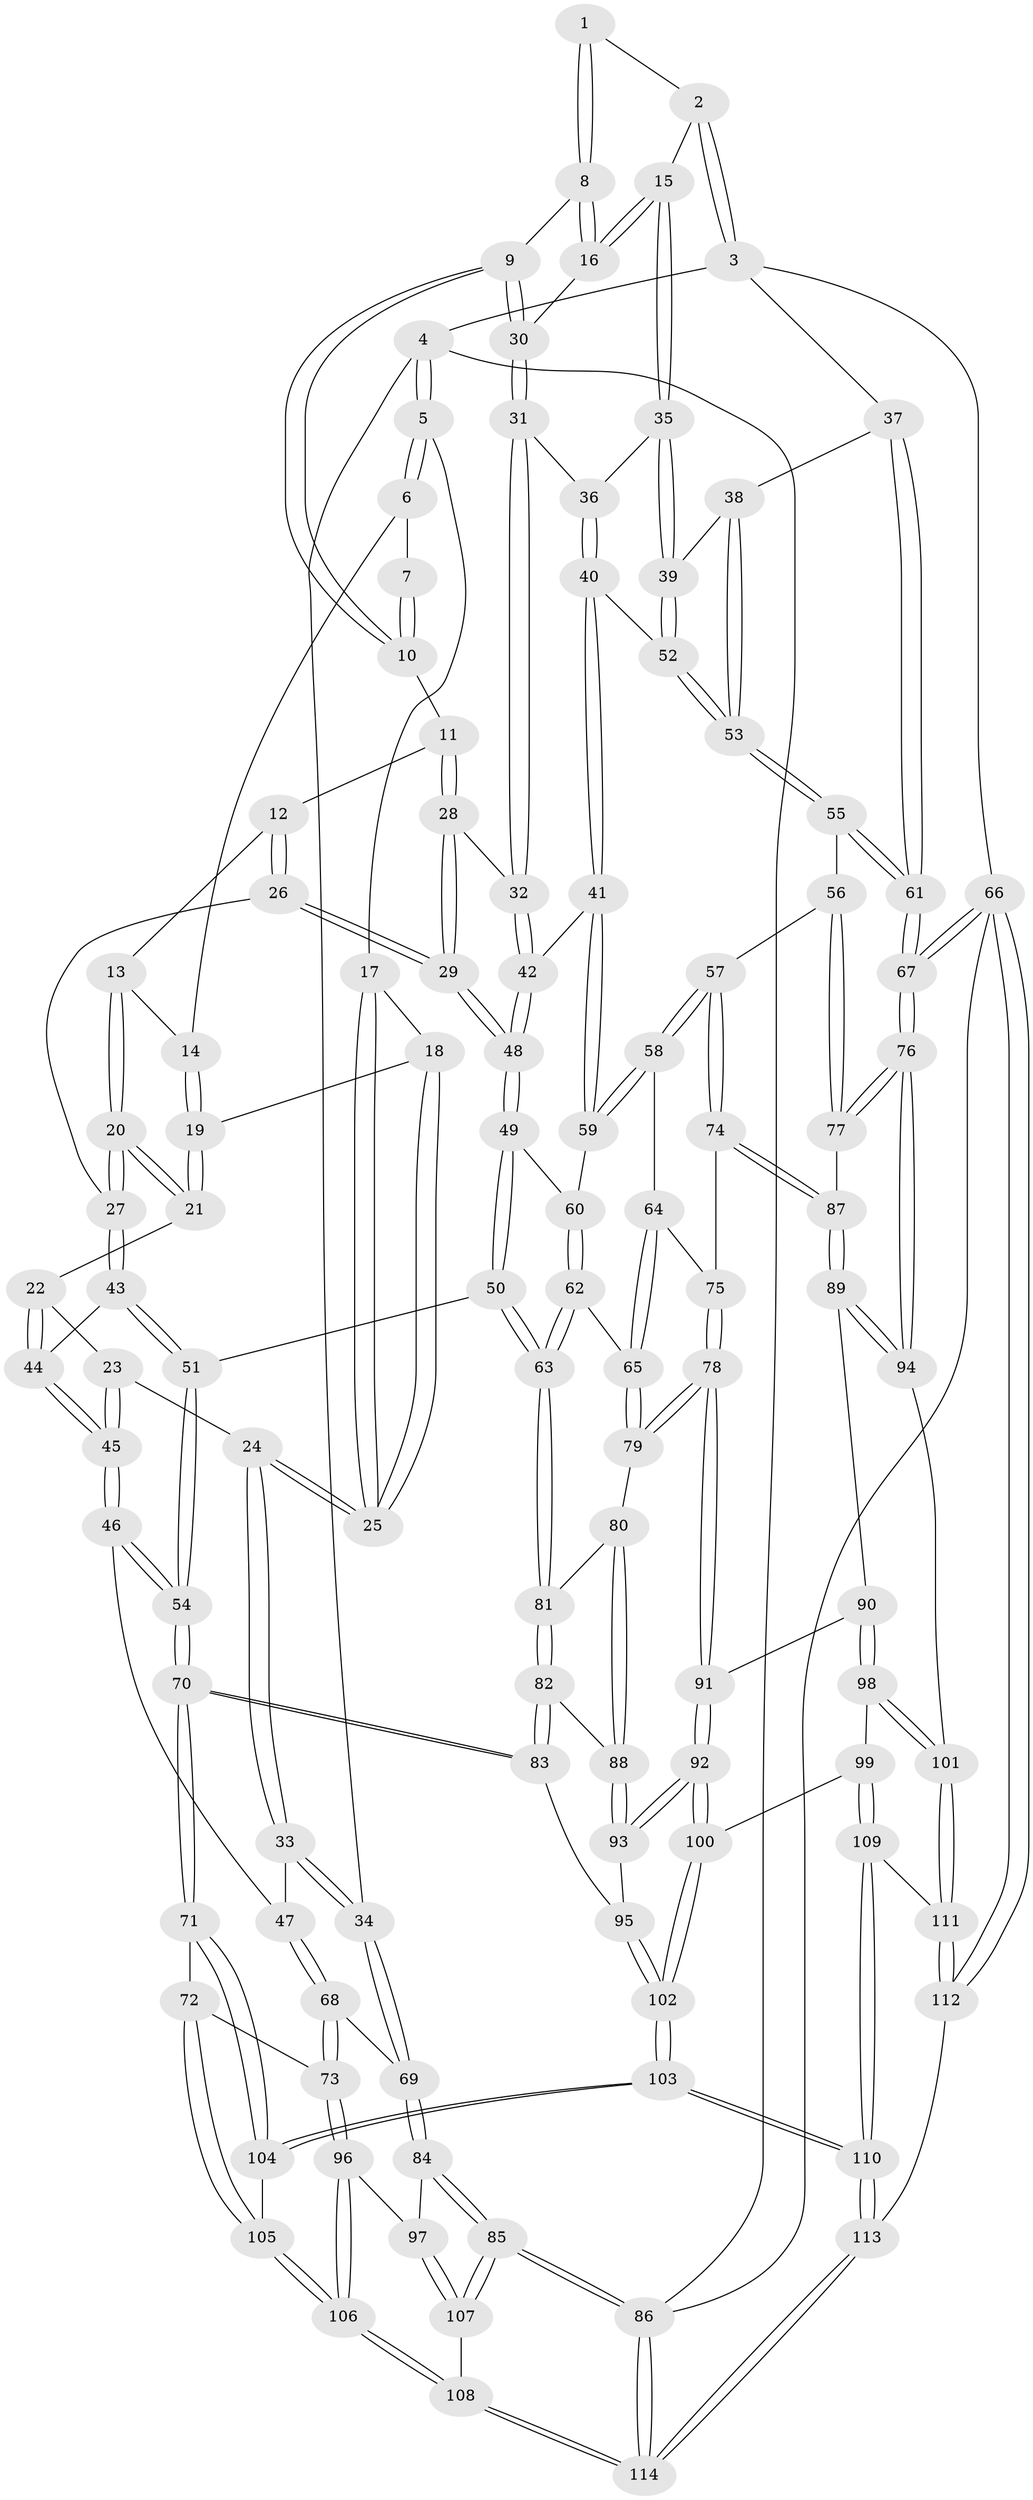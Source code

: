 // Generated by graph-tools (version 1.1) at 2025/38/03/09/25 02:38:53]
// undirected, 114 vertices, 282 edges
graph export_dot {
graph [start="1"]
  node [color=gray90,style=filled];
  1 [pos="+0.74490849134382+0"];
  2 [pos="+0.980585641395614+0"];
  3 [pos="+1+0"];
  4 [pos="+0+0"];
  5 [pos="+0+0"];
  6 [pos="+0.3819503687031571+0"];
  7 [pos="+0.4086923307683414+0"];
  8 [pos="+0.6918156875485979+0.06419748876863138"];
  9 [pos="+0.6230619198271873+0.1287428965898075"];
  10 [pos="+0.600280281386661+0.12946348910196961"];
  11 [pos="+0.5710675146197363+0.14188055844569974"];
  12 [pos="+0.4658086752135527+0.10571784406311198"];
  13 [pos="+0.4163688490905247+0.023773481337855305"];
  14 [pos="+0.3789214003543919+0"];
  15 [pos="+0.8146456801797565+0.17959272424506229"];
  16 [pos="+0.8030435105287711+0.1705545381956498"];
  17 [pos="+0+0"];
  18 [pos="+0.23543640292956056+0.10917732640892874"];
  19 [pos="+0.28047283277477403+0.09538734800428895"];
  20 [pos="+0.35097860346497545+0.21643187430513816"];
  21 [pos="+0.31812826631183266+0.1964691962141787"];
  22 [pos="+0.20255166065995048+0.2206144302358905"];
  23 [pos="+0.18107595167282223+0.2169078710518294"];
  24 [pos="+0.14131310240122164+0.18544890098436684"];
  25 [pos="+0.1410717147197404+0.1803059300166318"];
  26 [pos="+0.4242545486959597+0.25115573919327994"];
  27 [pos="+0.37314948646047114+0.24423514993272866"];
  28 [pos="+0.5198737717566313+0.23226985190096136"];
  29 [pos="+0.46482360355274527+0.27598992708332387"];
  30 [pos="+0.6479328800749695+0.1931049497429819"];
  31 [pos="+0.6555274424103529+0.22600702615345844"];
  32 [pos="+0.6303505170569426+0.2585207374626728"];
  33 [pos="+0.10002850731670113+0.22179027419579309"];
  34 [pos="+0+0.3450832900905468"];
  35 [pos="+0.8407952264961137+0.22823927147132383"];
  36 [pos="+0.6609399685387446+0.2281004317097249"];
  37 [pos="+1+0.06450490484703755"];
  38 [pos="+0.9544724533509268+0.22922620728491436"];
  39 [pos="+0.8450582927160332+0.23269421573201562"];
  40 [pos="+0.7565911750330347+0.3639847361144721"];
  41 [pos="+0.7465989118302516+0.37301054163816266"];
  42 [pos="+0.615536974687005+0.345251673266331"];
  43 [pos="+0.32335312713989517+0.305241615392219"];
  44 [pos="+0.2801142231522297+0.31711116496638164"];
  45 [pos="+0.18630416083082413+0.4013844179477571"];
  46 [pos="+0.17242533882889968+0.42834861738616725"];
  47 [pos="+0.14122152589612658+0.4367879937765915"];
  48 [pos="+0.5125371832358491+0.39523877028612237"];
  49 [pos="+0.5102854074189833+0.4038203807597316"];
  50 [pos="+0.46791096220152406+0.4800235905455683"];
  51 [pos="+0.38039349984997034+0.49685934320452296"];
  52 [pos="+0.7804966576190273+0.3501568603002481"];
  53 [pos="+0.9360498653052353+0.4645751574023242"];
  54 [pos="+0.35222103156591766+0.511780281771035"];
  55 [pos="+0.9497719122687556+0.4936921927375267"];
  56 [pos="+0.9469092572692229+0.4956958034970419"];
  57 [pos="+0.8375384582662261+0.5580477432983095"];
  58 [pos="+0.7540139040804827+0.4910519677199013"];
  59 [pos="+0.7319072679387559+0.45642203662567726"];
  60 [pos="+0.6860578119431884+0.47254269855014636"];
  61 [pos="+1+0.5482962849600779"];
  62 [pos="+0.6326452943805086+0.5411797569119862"];
  63 [pos="+0.49717063529993455+0.5173776325901115"];
  64 [pos="+0.6969181068875431+0.5688026737513534"];
  65 [pos="+0.6552713902344669+0.5763656724401347"];
  66 [pos="+1+1"];
  67 [pos="+1+0.8403543434503195"];
  68 [pos="+0.08365738419869877+0.46518772075837167"];
  69 [pos="+0+0.43702456820845104"];
  70 [pos="+0.2946840218729117+0.6880710129264774"];
  71 [pos="+0.2879509334618508+0.6931220208890787"];
  72 [pos="+0.22545479885284142+0.7091443371814776"];
  73 [pos="+0.18000699422571365+0.7096998208519558"];
  74 [pos="+0.8225791833064953+0.6066549521325826"];
  75 [pos="+0.731706916462224+0.5973421681156903"];
  76 [pos="+1+0.7859498713171645"];
  77 [pos="+0.929655417925697+0.6678003907470664"];
  78 [pos="+0.6606487295518522+0.6610076624275498"];
  79 [pos="+0.6477089897673554+0.6416350108081039"];
  80 [pos="+0.5751261228919611+0.6293952758260172"];
  81 [pos="+0.5022597806412137+0.5381157346222496"];
  82 [pos="+0.48072614642249356+0.6545277691663551"];
  83 [pos="+0.4330902726509283+0.7211130644518723"];
  84 [pos="+0+0.5018095432978515"];
  85 [pos="+0+0.9656828933172554"];
  86 [pos="+0+1"];
  87 [pos="+0.822624081983249+0.6113706788808861"];
  88 [pos="+0.55298253205307+0.6803813154374412"];
  89 [pos="+0.8033796888411281+0.6666469168658182"];
  90 [pos="+0.716998225003598+0.7172015235029351"];
  91 [pos="+0.6733852401221795+0.6960828295106939"];
  92 [pos="+0.5770602831264697+0.7525951035499847"];
  93 [pos="+0.5650410231186089+0.7431037912877707"];
  94 [pos="+0.8943834644929316+0.7852636309544168"];
  95 [pos="+0.43973784607957195+0.7283280797053007"];
  96 [pos="+0.16091900687385544+0.723021509509209"];
  97 [pos="+0.1516844329636293+0.7281455222669917"];
  98 [pos="+0.7191143858013899+0.7307363343211527"];
  99 [pos="+0.6447967198841917+0.8514046410788283"];
  100 [pos="+0.5777515646726554+0.7722731197627708"];
  101 [pos="+0.7967770910598251+0.8531347624481979"];
  102 [pos="+0.4666271746130965+0.8917258374478316"];
  103 [pos="+0.45950184948441236+0.9205514981201322"];
  104 [pos="+0.36073192770816254+0.87164586225657"];
  105 [pos="+0.2633268329962624+0.9111182743967308"];
  106 [pos="+0.23041497598438168+0.954249179551568"];
  107 [pos="+0.14516895521808687+0.7341090026563197"];
  108 [pos="+0.14000938311204522+1"];
  109 [pos="+0.649310135921608+0.8705188493365195"];
  110 [pos="+0.48367828645093597+0.98228766422423"];
  111 [pos="+0.7682538772241319+0.9251107494061012"];
  112 [pos="+0.8570088821133753+1"];
  113 [pos="+0.478416344965318+1"];
  114 [pos="+0.07671046735275365+1"];
  1 -- 2;
  1 -- 8;
  1 -- 8;
  2 -- 3;
  2 -- 3;
  2 -- 15;
  3 -- 4;
  3 -- 37;
  3 -- 66;
  4 -- 5;
  4 -- 5;
  4 -- 34;
  4 -- 86;
  5 -- 6;
  5 -- 6;
  5 -- 17;
  6 -- 7;
  6 -- 14;
  7 -- 10;
  7 -- 10;
  8 -- 9;
  8 -- 16;
  8 -- 16;
  9 -- 10;
  9 -- 10;
  9 -- 30;
  9 -- 30;
  10 -- 11;
  11 -- 12;
  11 -- 28;
  11 -- 28;
  12 -- 13;
  12 -- 26;
  12 -- 26;
  13 -- 14;
  13 -- 20;
  13 -- 20;
  14 -- 19;
  14 -- 19;
  15 -- 16;
  15 -- 16;
  15 -- 35;
  15 -- 35;
  16 -- 30;
  17 -- 18;
  17 -- 25;
  17 -- 25;
  18 -- 19;
  18 -- 25;
  18 -- 25;
  19 -- 21;
  19 -- 21;
  20 -- 21;
  20 -- 21;
  20 -- 27;
  20 -- 27;
  21 -- 22;
  22 -- 23;
  22 -- 44;
  22 -- 44;
  23 -- 24;
  23 -- 45;
  23 -- 45;
  24 -- 25;
  24 -- 25;
  24 -- 33;
  24 -- 33;
  26 -- 27;
  26 -- 29;
  26 -- 29;
  27 -- 43;
  27 -- 43;
  28 -- 29;
  28 -- 29;
  28 -- 32;
  29 -- 48;
  29 -- 48;
  30 -- 31;
  30 -- 31;
  31 -- 32;
  31 -- 32;
  31 -- 36;
  32 -- 42;
  32 -- 42;
  33 -- 34;
  33 -- 34;
  33 -- 47;
  34 -- 69;
  34 -- 69;
  35 -- 36;
  35 -- 39;
  35 -- 39;
  36 -- 40;
  36 -- 40;
  37 -- 38;
  37 -- 61;
  37 -- 61;
  38 -- 39;
  38 -- 53;
  38 -- 53;
  39 -- 52;
  39 -- 52;
  40 -- 41;
  40 -- 41;
  40 -- 52;
  41 -- 42;
  41 -- 59;
  41 -- 59;
  42 -- 48;
  42 -- 48;
  43 -- 44;
  43 -- 51;
  43 -- 51;
  44 -- 45;
  44 -- 45;
  45 -- 46;
  45 -- 46;
  46 -- 47;
  46 -- 54;
  46 -- 54;
  47 -- 68;
  47 -- 68;
  48 -- 49;
  48 -- 49;
  49 -- 50;
  49 -- 50;
  49 -- 60;
  50 -- 51;
  50 -- 63;
  50 -- 63;
  51 -- 54;
  51 -- 54;
  52 -- 53;
  52 -- 53;
  53 -- 55;
  53 -- 55;
  54 -- 70;
  54 -- 70;
  55 -- 56;
  55 -- 61;
  55 -- 61;
  56 -- 57;
  56 -- 77;
  56 -- 77;
  57 -- 58;
  57 -- 58;
  57 -- 74;
  57 -- 74;
  58 -- 59;
  58 -- 59;
  58 -- 64;
  59 -- 60;
  60 -- 62;
  60 -- 62;
  61 -- 67;
  61 -- 67;
  62 -- 63;
  62 -- 63;
  62 -- 65;
  63 -- 81;
  63 -- 81;
  64 -- 65;
  64 -- 65;
  64 -- 75;
  65 -- 79;
  65 -- 79;
  66 -- 67;
  66 -- 67;
  66 -- 112;
  66 -- 112;
  66 -- 86;
  67 -- 76;
  67 -- 76;
  68 -- 69;
  68 -- 73;
  68 -- 73;
  69 -- 84;
  69 -- 84;
  70 -- 71;
  70 -- 71;
  70 -- 83;
  70 -- 83;
  71 -- 72;
  71 -- 104;
  71 -- 104;
  72 -- 73;
  72 -- 105;
  72 -- 105;
  73 -- 96;
  73 -- 96;
  74 -- 75;
  74 -- 87;
  74 -- 87;
  75 -- 78;
  75 -- 78;
  76 -- 77;
  76 -- 77;
  76 -- 94;
  76 -- 94;
  77 -- 87;
  78 -- 79;
  78 -- 79;
  78 -- 91;
  78 -- 91;
  79 -- 80;
  80 -- 81;
  80 -- 88;
  80 -- 88;
  81 -- 82;
  81 -- 82;
  82 -- 83;
  82 -- 83;
  82 -- 88;
  83 -- 95;
  84 -- 85;
  84 -- 85;
  84 -- 97;
  85 -- 86;
  85 -- 86;
  85 -- 107;
  85 -- 107;
  86 -- 114;
  86 -- 114;
  87 -- 89;
  87 -- 89;
  88 -- 93;
  88 -- 93;
  89 -- 90;
  89 -- 94;
  89 -- 94;
  90 -- 91;
  90 -- 98;
  90 -- 98;
  91 -- 92;
  91 -- 92;
  92 -- 93;
  92 -- 93;
  92 -- 100;
  92 -- 100;
  93 -- 95;
  94 -- 101;
  95 -- 102;
  95 -- 102;
  96 -- 97;
  96 -- 106;
  96 -- 106;
  97 -- 107;
  97 -- 107;
  98 -- 99;
  98 -- 101;
  98 -- 101;
  99 -- 100;
  99 -- 109;
  99 -- 109;
  100 -- 102;
  100 -- 102;
  101 -- 111;
  101 -- 111;
  102 -- 103;
  102 -- 103;
  103 -- 104;
  103 -- 104;
  103 -- 110;
  103 -- 110;
  104 -- 105;
  105 -- 106;
  105 -- 106;
  106 -- 108;
  106 -- 108;
  107 -- 108;
  108 -- 114;
  108 -- 114;
  109 -- 110;
  109 -- 110;
  109 -- 111;
  110 -- 113;
  110 -- 113;
  111 -- 112;
  111 -- 112;
  112 -- 113;
  113 -- 114;
  113 -- 114;
}
